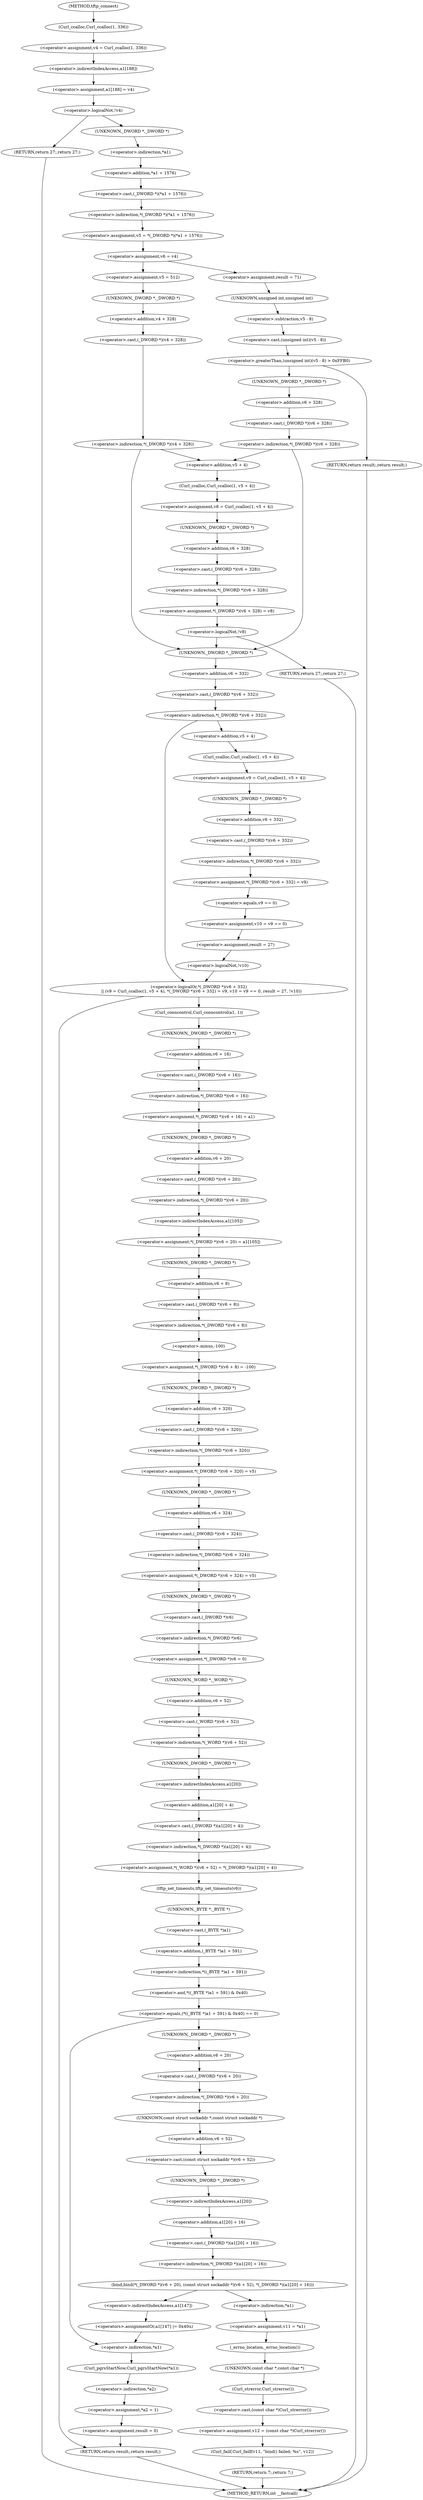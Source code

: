 digraph tftp_connect {  
"1000123" [label = "(<operator>.assignment,v4 = Curl_ccalloc(1, 336))" ]
"1000125" [label = "(Curl_ccalloc,Curl_ccalloc(1, 336))" ]
"1000128" [label = "(<operator>.assignment,a1[188] = v4)" ]
"1000129" [label = "(<operator>.indirectIndexAccess,a1[188])" ]
"1000134" [label = "(<operator>.logicalNot,!v4)" ]
"1000136" [label = "(RETURN,return 27;,return 27;)" ]
"1000138" [label = "(<operator>.assignment,v5 = *(_DWORD *)(*a1 + 1576))" ]
"1000140" [label = "(<operator>.indirection,*(_DWORD *)(*a1 + 1576))" ]
"1000141" [label = "(<operator>.cast,(_DWORD *)(*a1 + 1576))" ]
"1000142" [label = "(UNKNOWN,_DWORD *,_DWORD *)" ]
"1000143" [label = "(<operator>.addition,*a1 + 1576)" ]
"1000144" [label = "(<operator>.indirection,*a1)" ]
"1000147" [label = "(<operator>.assignment,v6 = v4)" ]
"1000153" [label = "(<operator>.assignment,result = 71)" ]
"1000157" [label = "(<operator>.greaterThan,(unsigned int)(v5 - 8) > 0xFFB0)" ]
"1000158" [label = "(<operator>.cast,(unsigned int)(v5 - 8))" ]
"1000159" [label = "(UNKNOWN,unsigned int,unsigned int)" ]
"1000160" [label = "(<operator>.subtraction,v5 - 8)" ]
"1000164" [label = "(RETURN,return result;,return result;)" ]
"1000167" [label = "(<operator>.indirection,*(_DWORD *)(v6 + 328))" ]
"1000168" [label = "(<operator>.cast,(_DWORD *)(v6 + 328))" ]
"1000169" [label = "(UNKNOWN,_DWORD *,_DWORD *)" ]
"1000170" [label = "(<operator>.addition,v6 + 328)" ]
"1000176" [label = "(<operator>.assignment,v5 = 512)" ]
"1000180" [label = "(<operator>.indirection,*(_DWORD *)(v4 + 328))" ]
"1000181" [label = "(<operator>.cast,(_DWORD *)(v4 + 328))" ]
"1000182" [label = "(UNKNOWN,_DWORD *,_DWORD *)" ]
"1000183" [label = "(<operator>.addition,v4 + 328)" ]
"1000187" [label = "(<operator>.assignment,v8 = Curl_ccalloc(1, v5 + 4))" ]
"1000189" [label = "(Curl_ccalloc,Curl_ccalloc(1, v5 + 4))" ]
"1000191" [label = "(<operator>.addition,v5 + 4)" ]
"1000194" [label = "(<operator>.assignment,*(_DWORD *)(v6 + 328) = v8)" ]
"1000195" [label = "(<operator>.indirection,*(_DWORD *)(v6 + 328))" ]
"1000196" [label = "(<operator>.cast,(_DWORD *)(v6 + 328))" ]
"1000197" [label = "(UNKNOWN,_DWORD *,_DWORD *)" ]
"1000198" [label = "(<operator>.addition,v6 + 328)" ]
"1000203" [label = "(<operator>.logicalNot,!v8)" ]
"1000205" [label = "(RETURN,return 27;,return 27;)" ]
"1000209" [label = "(<operator>.logicalOr,*(_DWORD *)(v6 + 332)\n    || (v9 = Curl_ccalloc(1, v5 + 4), *(_DWORD *)(v6 + 332) = v9, v10 = v9 == 0, result = 27, !v10))" ]
"1000210" [label = "(<operator>.indirection,*(_DWORD *)(v6 + 332))" ]
"1000211" [label = "(<operator>.cast,(_DWORD *)(v6 + 332))" ]
"1000212" [label = "(UNKNOWN,_DWORD *,_DWORD *)" ]
"1000213" [label = "(<operator>.addition,v6 + 332)" ]
"1000217" [label = "(<operator>.assignment,v9 = Curl_ccalloc(1, v5 + 4))" ]
"1000219" [label = "(Curl_ccalloc,Curl_ccalloc(1, v5 + 4))" ]
"1000221" [label = "(<operator>.addition,v5 + 4)" ]
"1000225" [label = "(<operator>.assignment,*(_DWORD *)(v6 + 332) = v9)" ]
"1000226" [label = "(<operator>.indirection,*(_DWORD *)(v6 + 332))" ]
"1000227" [label = "(<operator>.cast,(_DWORD *)(v6 + 332))" ]
"1000228" [label = "(UNKNOWN,_DWORD *,_DWORD *)" ]
"1000229" [label = "(<operator>.addition,v6 + 332)" ]
"1000234" [label = "(<operator>.assignment,v10 = v9 == 0)" ]
"1000236" [label = "(<operator>.equals,v9 == 0)" ]
"1000240" [label = "(<operator>.assignment,result = 27)" ]
"1000243" [label = "(<operator>.logicalNot,!v10)" ]
"1000246" [label = "(Curl_conncontrol,Curl_conncontrol(a1, 1))" ]
"1000249" [label = "(<operator>.assignment,*(_DWORD *)(v6 + 16) = a1)" ]
"1000250" [label = "(<operator>.indirection,*(_DWORD *)(v6 + 16))" ]
"1000251" [label = "(<operator>.cast,(_DWORD *)(v6 + 16))" ]
"1000252" [label = "(UNKNOWN,_DWORD *,_DWORD *)" ]
"1000253" [label = "(<operator>.addition,v6 + 16)" ]
"1000257" [label = "(<operator>.assignment,*(_DWORD *)(v6 + 20) = a1[105])" ]
"1000258" [label = "(<operator>.indirection,*(_DWORD *)(v6 + 20))" ]
"1000259" [label = "(<operator>.cast,(_DWORD *)(v6 + 20))" ]
"1000260" [label = "(UNKNOWN,_DWORD *,_DWORD *)" ]
"1000261" [label = "(<operator>.addition,v6 + 20)" ]
"1000264" [label = "(<operator>.indirectIndexAccess,a1[105])" ]
"1000267" [label = "(<operator>.assignment,*(_DWORD *)(v6 + 8) = -100)" ]
"1000268" [label = "(<operator>.indirection,*(_DWORD *)(v6 + 8))" ]
"1000269" [label = "(<operator>.cast,(_DWORD *)(v6 + 8))" ]
"1000270" [label = "(UNKNOWN,_DWORD *,_DWORD *)" ]
"1000271" [label = "(<operator>.addition,v6 + 8)" ]
"1000274" [label = "(<operator>.minus,-100)" ]
"1000276" [label = "(<operator>.assignment,*(_DWORD *)(v6 + 320) = v5)" ]
"1000277" [label = "(<operator>.indirection,*(_DWORD *)(v6 + 320))" ]
"1000278" [label = "(<operator>.cast,(_DWORD *)(v6 + 320))" ]
"1000279" [label = "(UNKNOWN,_DWORD *,_DWORD *)" ]
"1000280" [label = "(<operator>.addition,v6 + 320)" ]
"1000284" [label = "(<operator>.assignment,*(_DWORD *)(v6 + 324) = v5)" ]
"1000285" [label = "(<operator>.indirection,*(_DWORD *)(v6 + 324))" ]
"1000286" [label = "(<operator>.cast,(_DWORD *)(v6 + 324))" ]
"1000287" [label = "(UNKNOWN,_DWORD *,_DWORD *)" ]
"1000288" [label = "(<operator>.addition,v6 + 324)" ]
"1000292" [label = "(<operator>.assignment,*(_DWORD *)v6 = 0)" ]
"1000293" [label = "(<operator>.indirection,*(_DWORD *)v6)" ]
"1000294" [label = "(<operator>.cast,(_DWORD *)v6)" ]
"1000295" [label = "(UNKNOWN,_DWORD *,_DWORD *)" ]
"1000298" [label = "(<operator>.assignment,*(_WORD *)(v6 + 52) = *(_DWORD *)(a1[20] + 4))" ]
"1000299" [label = "(<operator>.indirection,*(_WORD *)(v6 + 52))" ]
"1000300" [label = "(<operator>.cast,(_WORD *)(v6 + 52))" ]
"1000301" [label = "(UNKNOWN,_WORD *,_WORD *)" ]
"1000302" [label = "(<operator>.addition,v6 + 52)" ]
"1000305" [label = "(<operator>.indirection,*(_DWORD *)(a1[20] + 4))" ]
"1000306" [label = "(<operator>.cast,(_DWORD *)(a1[20] + 4))" ]
"1000307" [label = "(UNKNOWN,_DWORD *,_DWORD *)" ]
"1000308" [label = "(<operator>.addition,a1[20] + 4)" ]
"1000309" [label = "(<operator>.indirectIndexAccess,a1[20])" ]
"1000313" [label = "(tftp_set_timeouts,tftp_set_timeouts(v6))" ]
"1000316" [label = "(<operator>.equals,(*((_BYTE *)a1 + 591) & 0x40) == 0)" ]
"1000317" [label = "(<operator>.and,*((_BYTE *)a1 + 591) & 0x40)" ]
"1000318" [label = "(<operator>.indirection,*((_BYTE *)a1 + 591))" ]
"1000319" [label = "(<operator>.addition,(_BYTE *)a1 + 591)" ]
"1000320" [label = "(<operator>.cast,(_BYTE *)a1)" ]
"1000321" [label = "(UNKNOWN,_BYTE *,_BYTE *)" ]
"1000328" [label = "(bind,bind(*(_DWORD *)(v6 + 20), (const struct sockaddr *)(v6 + 52), *(_DWORD *)(a1[20] + 16)))" ]
"1000329" [label = "(<operator>.indirection,*(_DWORD *)(v6 + 20))" ]
"1000330" [label = "(<operator>.cast,(_DWORD *)(v6 + 20))" ]
"1000331" [label = "(UNKNOWN,_DWORD *,_DWORD *)" ]
"1000332" [label = "(<operator>.addition,v6 + 20)" ]
"1000335" [label = "(<operator>.cast,(const struct sockaddr *)(v6 + 52))" ]
"1000336" [label = "(UNKNOWN,const struct sockaddr *,const struct sockaddr *)" ]
"1000337" [label = "(<operator>.addition,v6 + 52)" ]
"1000340" [label = "(<operator>.indirection,*(_DWORD *)(a1[20] + 16))" ]
"1000341" [label = "(<operator>.cast,(_DWORD *)(a1[20] + 16))" ]
"1000342" [label = "(UNKNOWN,_DWORD *,_DWORD *)" ]
"1000343" [label = "(<operator>.addition,a1[20] + 16)" ]
"1000344" [label = "(<operator>.indirectIndexAccess,a1[20])" ]
"1000349" [label = "(<operator>.assignment,v11 = *a1)" ]
"1000351" [label = "(<operator>.indirection,*a1)" ]
"1000353" [label = "(_errno_location,_errno_location())" ]
"1000354" [label = "(<operator>.assignment,v12 = (const char *)Curl_strerror())" ]
"1000356" [label = "(<operator>.cast,(const char *)Curl_strerror())" ]
"1000357" [label = "(UNKNOWN,const char *,const char *)" ]
"1000358" [label = "(Curl_strerror,Curl_strerror())" ]
"1000359" [label = "(Curl_failf,Curl_failf(v11, \"bind() failed; %s\", v12))" ]
"1000363" [label = "(RETURN,return 7;,return 7;)" ]
"1000365" [label = "(<operators>.assignmentOr,a1[147] |= 0x40u)" ]
"1000366" [label = "(<operator>.indirectIndexAccess,a1[147])" ]
"1000370" [label = "(Curl_pgrsStartNow,Curl_pgrsStartNow(*a1))" ]
"1000371" [label = "(<operator>.indirection,*a1)" ]
"1000373" [label = "(<operator>.assignment,*a2 = 1)" ]
"1000374" [label = "(<operator>.indirection,*a2)" ]
"1000377" [label = "(<operator>.assignment,result = 0)" ]
"1000380" [label = "(RETURN,return result;,return result;)" ]
"1000110" [label = "(METHOD,tftp_connect)" ]
"1000382" [label = "(METHOD_RETURN,int __fastcall)" ]
  "1000123" -> "1000129" 
  "1000125" -> "1000123" 
  "1000128" -> "1000134" 
  "1000129" -> "1000128" 
  "1000134" -> "1000136" 
  "1000134" -> "1000142" 
  "1000136" -> "1000382" 
  "1000138" -> "1000147" 
  "1000140" -> "1000138" 
  "1000141" -> "1000140" 
  "1000142" -> "1000144" 
  "1000143" -> "1000141" 
  "1000144" -> "1000143" 
  "1000147" -> "1000153" 
  "1000147" -> "1000176" 
  "1000153" -> "1000159" 
  "1000157" -> "1000169" 
  "1000157" -> "1000164" 
  "1000158" -> "1000157" 
  "1000159" -> "1000160" 
  "1000160" -> "1000158" 
  "1000164" -> "1000382" 
  "1000167" -> "1000212" 
  "1000167" -> "1000191" 
  "1000168" -> "1000167" 
  "1000169" -> "1000170" 
  "1000170" -> "1000168" 
  "1000176" -> "1000182" 
  "1000180" -> "1000212" 
  "1000180" -> "1000191" 
  "1000181" -> "1000180" 
  "1000182" -> "1000183" 
  "1000183" -> "1000181" 
  "1000187" -> "1000197" 
  "1000189" -> "1000187" 
  "1000191" -> "1000189" 
  "1000194" -> "1000203" 
  "1000195" -> "1000194" 
  "1000196" -> "1000195" 
  "1000197" -> "1000198" 
  "1000198" -> "1000196" 
  "1000203" -> "1000205" 
  "1000203" -> "1000212" 
  "1000205" -> "1000382" 
  "1000209" -> "1000246" 
  "1000209" -> "1000380" 
  "1000210" -> "1000209" 
  "1000210" -> "1000221" 
  "1000211" -> "1000210" 
  "1000212" -> "1000213" 
  "1000213" -> "1000211" 
  "1000217" -> "1000228" 
  "1000219" -> "1000217" 
  "1000221" -> "1000219" 
  "1000225" -> "1000236" 
  "1000226" -> "1000225" 
  "1000227" -> "1000226" 
  "1000228" -> "1000229" 
  "1000229" -> "1000227" 
  "1000234" -> "1000240" 
  "1000236" -> "1000234" 
  "1000240" -> "1000243" 
  "1000243" -> "1000209" 
  "1000246" -> "1000252" 
  "1000249" -> "1000260" 
  "1000250" -> "1000249" 
  "1000251" -> "1000250" 
  "1000252" -> "1000253" 
  "1000253" -> "1000251" 
  "1000257" -> "1000270" 
  "1000258" -> "1000264" 
  "1000259" -> "1000258" 
  "1000260" -> "1000261" 
  "1000261" -> "1000259" 
  "1000264" -> "1000257" 
  "1000267" -> "1000279" 
  "1000268" -> "1000274" 
  "1000269" -> "1000268" 
  "1000270" -> "1000271" 
  "1000271" -> "1000269" 
  "1000274" -> "1000267" 
  "1000276" -> "1000287" 
  "1000277" -> "1000276" 
  "1000278" -> "1000277" 
  "1000279" -> "1000280" 
  "1000280" -> "1000278" 
  "1000284" -> "1000295" 
  "1000285" -> "1000284" 
  "1000286" -> "1000285" 
  "1000287" -> "1000288" 
  "1000288" -> "1000286" 
  "1000292" -> "1000301" 
  "1000293" -> "1000292" 
  "1000294" -> "1000293" 
  "1000295" -> "1000294" 
  "1000298" -> "1000313" 
  "1000299" -> "1000307" 
  "1000300" -> "1000299" 
  "1000301" -> "1000302" 
  "1000302" -> "1000300" 
  "1000305" -> "1000298" 
  "1000306" -> "1000305" 
  "1000307" -> "1000309" 
  "1000308" -> "1000306" 
  "1000309" -> "1000308" 
  "1000313" -> "1000321" 
  "1000316" -> "1000331" 
  "1000316" -> "1000371" 
  "1000317" -> "1000316" 
  "1000318" -> "1000317" 
  "1000319" -> "1000318" 
  "1000320" -> "1000319" 
  "1000321" -> "1000320" 
  "1000328" -> "1000351" 
  "1000328" -> "1000366" 
  "1000329" -> "1000336" 
  "1000330" -> "1000329" 
  "1000331" -> "1000332" 
  "1000332" -> "1000330" 
  "1000335" -> "1000342" 
  "1000336" -> "1000337" 
  "1000337" -> "1000335" 
  "1000340" -> "1000328" 
  "1000341" -> "1000340" 
  "1000342" -> "1000344" 
  "1000343" -> "1000341" 
  "1000344" -> "1000343" 
  "1000349" -> "1000353" 
  "1000351" -> "1000349" 
  "1000353" -> "1000357" 
  "1000354" -> "1000359" 
  "1000356" -> "1000354" 
  "1000357" -> "1000358" 
  "1000358" -> "1000356" 
  "1000359" -> "1000363" 
  "1000363" -> "1000382" 
  "1000365" -> "1000371" 
  "1000366" -> "1000365" 
  "1000370" -> "1000374" 
  "1000371" -> "1000370" 
  "1000373" -> "1000377" 
  "1000374" -> "1000373" 
  "1000377" -> "1000380" 
  "1000380" -> "1000382" 
  "1000110" -> "1000125" 
}
